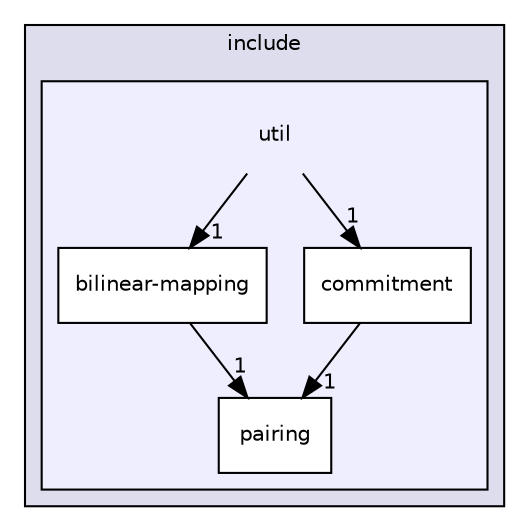digraph "include/util" {
  compound=true
  node [ fontsize="10", fontname="Helvetica"];
  edge [ labelfontsize="10", labelfontname="Helvetica"];
  subgraph clusterdir_d44c64559bbebec7f509842c48db8b23 {
    graph [ bgcolor="#ddddee", pencolor="black", label="include" fontname="Helvetica", fontsize="10", URL="dir_d44c64559bbebec7f509842c48db8b23.html"]
  subgraph clusterdir_586ad3c2f85d776b984733890d824e3e {
    graph [ bgcolor="#eeeeff", pencolor="black", label="" URL="dir_586ad3c2f85d776b984733890d824e3e.html"];
    dir_586ad3c2f85d776b984733890d824e3e [shape=plaintext label="util"];
    dir_ec503e892f7448acf7123dc71a70eb26 [shape=box label="bilinear-mapping" color="black" fillcolor="white" style="filled" URL="dir_ec503e892f7448acf7123dc71a70eb26.html"];
    dir_075cb8930e442d16af3ca7acfb17ada5 [shape=box label="commitment" color="black" fillcolor="white" style="filled" URL="dir_075cb8930e442d16af3ca7acfb17ada5.html"];
    dir_6cbc6528ce3cec159cd629fa89c4ec30 [shape=box label="pairing" color="black" fillcolor="white" style="filled" URL="dir_6cbc6528ce3cec159cd629fa89c4ec30.html"];
  }
  }
  dir_ec503e892f7448acf7123dc71a70eb26->dir_6cbc6528ce3cec159cd629fa89c4ec30 [headlabel="1", labeldistance=1.5 headhref="dir_000026_000013.html"];
  dir_586ad3c2f85d776b984733890d824e3e->dir_ec503e892f7448acf7123dc71a70eb26 [headlabel="1", labeldistance=1.5 headhref="dir_000012_000026.html"];
  dir_586ad3c2f85d776b984733890d824e3e->dir_075cb8930e442d16af3ca7acfb17ada5 [headlabel="1", labeldistance=1.5 headhref="dir_000012_000027.html"];
  dir_075cb8930e442d16af3ca7acfb17ada5->dir_6cbc6528ce3cec159cd629fa89c4ec30 [headlabel="1", labeldistance=1.5 headhref="dir_000027_000013.html"];
}
